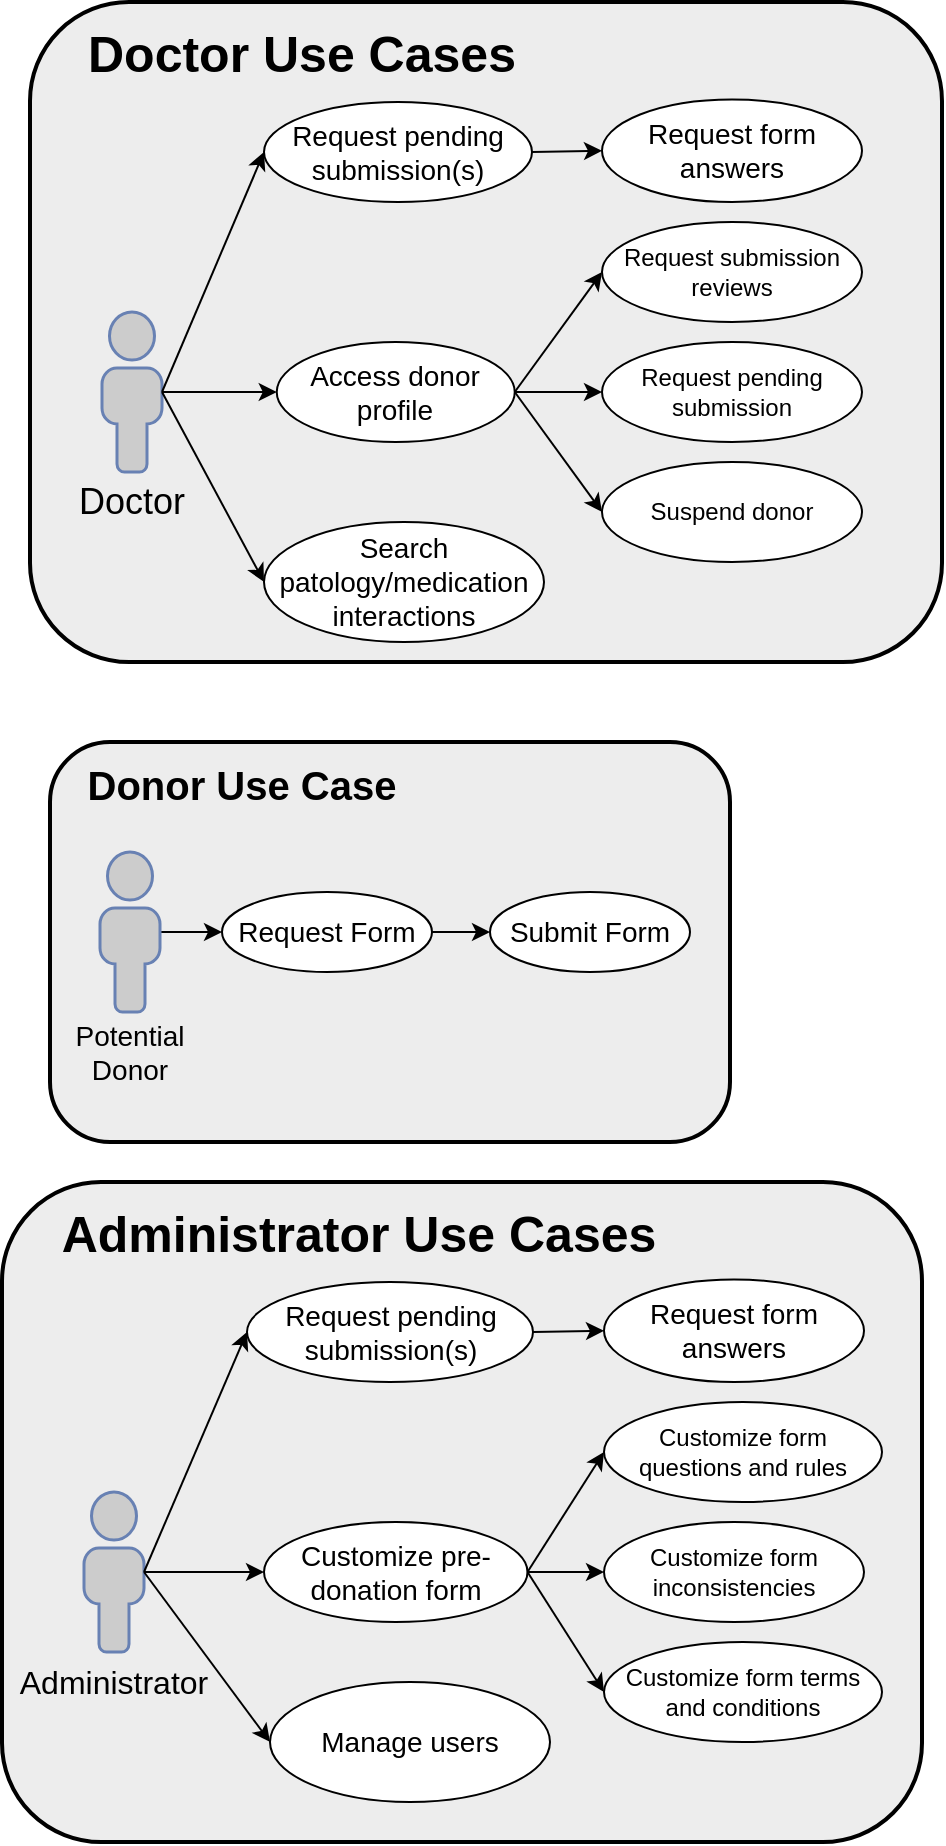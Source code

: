<mxfile version="24.0.7" type="device">
  <diagram name="Page-1" id="F4AoScI9kG93jQlZJRK2">
    <mxGraphModel dx="1302" dy="1844" grid="1" gridSize="10" guides="1" tooltips="1" connect="1" arrows="1" fold="1" page="1" pageScale="1" pageWidth="827" pageHeight="1169" math="0" shadow="0">
      <root>
        <mxCell id="0" />
        <mxCell id="1" parent="0" />
        <UserObject label="" link="https://cdn.discordapp.com/attachments/917072131953676336/1280960484094513243/image.png?ex=66d9faea&amp;is=66d8a96a&amp;hm=155da38c909e6710c7a3c6411abfa25d7c5ebacb428bd44158f6a50b6865319c&amp;" id="IbkcX1ktQZ32MarA_v1--1">
          <mxCell style="rounded=1;whiteSpace=wrap;html=1;strokeWidth=2;fillColor=#EDEDED;" parent="1" vertex="1">
            <mxGeometry x="164" y="-740" width="340" height="200" as="geometry" />
          </mxCell>
        </UserObject>
        <mxCell id="IbkcX1ktQZ32MarA_v1--7" style="edgeStyle=orthogonalEdgeStyle;rounded=0;orthogonalLoop=1;jettySize=auto;html=1;exitX=1;exitY=0.5;exitDx=0;exitDy=0;exitPerimeter=0;entryX=0;entryY=0.5;entryDx=0;entryDy=0;" parent="1" source="IbkcX1ktQZ32MarA_v1--2" target="IbkcX1ktQZ32MarA_v1--4" edge="1">
          <mxGeometry relative="1" as="geometry" />
        </mxCell>
        <mxCell id="IbkcX1ktQZ32MarA_v1--2" value="" style="fontColor=#0066CC;verticalAlign=top;verticalLabelPosition=bottom;labelPosition=center;align=center;html=1;outlineConnect=0;fillColor=#CCCCCC;strokeColor=#6881B3;gradientColor=none;gradientDirection=north;strokeWidth=2;shape=mxgraph.networks.user_male;" parent="1" vertex="1">
          <mxGeometry x="189" y="-685" width="30" height="80" as="geometry" />
        </mxCell>
        <mxCell id="IbkcX1ktQZ32MarA_v1--3" value="&lt;font size=&quot;1&quot; style=&quot;&quot;&gt;&lt;b style=&quot;font-size: 20px;&quot;&gt;Donor Use Case&lt;/b&gt;&lt;/font&gt;" style="text;html=1;align=center;verticalAlign=middle;whiteSpace=wrap;rounded=0;" parent="1" vertex="1">
          <mxGeometry x="165" y="-734" width="190" height="30" as="geometry" />
        </mxCell>
        <mxCell id="IbkcX1ktQZ32MarA_v1--8" style="edgeStyle=orthogonalEdgeStyle;rounded=0;orthogonalLoop=1;jettySize=auto;html=1;exitX=1;exitY=0.5;exitDx=0;exitDy=0;entryX=0;entryY=0.5;entryDx=0;entryDy=0;" parent="1" source="IbkcX1ktQZ32MarA_v1--4" target="IbkcX1ktQZ32MarA_v1--5" edge="1">
          <mxGeometry relative="1" as="geometry" />
        </mxCell>
        <mxCell id="IbkcX1ktQZ32MarA_v1--4" value="&lt;font style=&quot;font-size: 14px;&quot;&gt;Request Form&lt;/font&gt;" style="ellipse;whiteSpace=wrap;html=1;" parent="1" vertex="1">
          <mxGeometry x="250" y="-665" width="105" height="40" as="geometry" />
        </mxCell>
        <mxCell id="IbkcX1ktQZ32MarA_v1--5" value="&lt;font style=&quot;font-size: 14px;&quot;&gt;Submit Form&lt;/font&gt;" style="ellipse;whiteSpace=wrap;html=1;" parent="1" vertex="1">
          <mxGeometry x="384" y="-665" width="100" height="40" as="geometry" />
        </mxCell>
        <mxCell id="IbkcX1ktQZ32MarA_v1--6" value="&lt;font style=&quot;font-size: 14px;&quot;&gt;Potential Donor&lt;/font&gt;" style="text;html=1;align=center;verticalAlign=middle;whiteSpace=wrap;rounded=0;" parent="1" vertex="1">
          <mxGeometry x="174" y="-600" width="60" height="30" as="geometry" />
        </mxCell>
        <UserObject label="" link="https://cdn.discordapp.com/attachments/917072131953676336/1280960484094513243/image.png?ex=66d9faea&amp;is=66d8a96a&amp;hm=155da38c909e6710c7a3c6411abfa25d7c5ebacb428bd44158f6a50b6865319c&amp;" id="s2NTTQVucPvqK9ohT-hN-1">
          <mxCell style="rounded=1;whiteSpace=wrap;html=1;strokeWidth=2;fillColor=#EDEDED;" vertex="1" parent="1">
            <mxGeometry x="154" y="-1110" width="456" height="330" as="geometry" />
          </mxCell>
        </UserObject>
        <mxCell id="s2NTTQVucPvqK9ohT-hN-3" value="" style="fontColor=#0066CC;verticalAlign=top;verticalLabelPosition=bottom;labelPosition=center;align=center;html=1;outlineConnect=0;fillColor=#CCCCCC;strokeColor=#6881B3;gradientColor=none;gradientDirection=north;strokeWidth=2;shape=mxgraph.networks.user_male;" vertex="1" parent="1">
          <mxGeometry x="190" y="-955" width="30" height="80" as="geometry" />
        </mxCell>
        <mxCell id="s2NTTQVucPvqK9ohT-hN-4" value="&lt;b style=&quot;&quot;&gt;&lt;font style=&quot;font-size: 25px;&quot;&gt;Doctor Use Cases&lt;/font&gt;&lt;/b&gt;" style="text;html=1;align=center;verticalAlign=middle;whiteSpace=wrap;rounded=0;" vertex="1" parent="1">
          <mxGeometry x="165" y="-1100" width="250" height="30" as="geometry" />
        </mxCell>
        <mxCell id="s2NTTQVucPvqK9ohT-hN-6" value="&lt;font style=&quot;font-size: 14px;&quot;&gt;Search patology/medication interactions&lt;/font&gt;" style="ellipse;whiteSpace=wrap;html=1;" vertex="1" parent="1">
          <mxGeometry x="271" y="-850" width="140" height="60" as="geometry" />
        </mxCell>
        <mxCell id="s2NTTQVucPvqK9ohT-hN-8" value="&lt;font style=&quot;font-size: 18px;&quot;&gt;Doctor&lt;/font&gt;" style="text;html=1;align=center;verticalAlign=middle;whiteSpace=wrap;rounded=0;" vertex="1" parent="1">
          <mxGeometry x="175" y="-875" width="60" height="30" as="geometry" />
        </mxCell>
        <mxCell id="s2NTTQVucPvqK9ohT-hN-10" value="" style="endArrow=classic;html=1;rounded=0;exitX=1;exitY=0.5;exitDx=0;exitDy=0;exitPerimeter=0;entryX=0;entryY=0.5;entryDx=0;entryDy=0;" edge="1" parent="1" source="s2NTTQVucPvqK9ohT-hN-3" target="s2NTTQVucPvqK9ohT-hN-6">
          <mxGeometry width="50" height="50" relative="1" as="geometry">
            <mxPoint x="370" y="-770" as="sourcePoint" />
            <mxPoint x="420" y="-820" as="targetPoint" />
          </mxGeometry>
        </mxCell>
        <mxCell id="s2NTTQVucPvqK9ohT-hN-11" value="" style="endArrow=classic;html=1;rounded=0;exitX=1;exitY=0.5;exitDx=0;exitDy=0;exitPerimeter=0;entryX=0;entryY=0.5;entryDx=0;entryDy=0;" edge="1" parent="1" source="s2NTTQVucPvqK9ohT-hN-3" target="s2NTTQVucPvqK9ohT-hN-15">
          <mxGeometry width="50" height="50" relative="1" as="geometry">
            <mxPoint x="235" y="-930" as="sourcePoint" />
            <mxPoint x="270" y="-940" as="targetPoint" />
          </mxGeometry>
        </mxCell>
        <mxCell id="s2NTTQVucPvqK9ohT-hN-14" value="" style="endArrow=classic;html=1;rounded=0;entryX=0;entryY=0.5;entryDx=0;entryDy=0;exitX=1;exitY=0.5;exitDx=0;exitDy=0;exitPerimeter=0;" edge="1" parent="1" source="s2NTTQVucPvqK9ohT-hN-3" target="s2NTTQVucPvqK9ohT-hN-16">
          <mxGeometry width="50" height="50" relative="1" as="geometry">
            <mxPoint x="220" y="-940" as="sourcePoint" />
            <mxPoint x="270" y="-1000" as="targetPoint" />
          </mxGeometry>
        </mxCell>
        <mxCell id="s2NTTQVucPvqK9ohT-hN-15" value="&lt;font style=&quot;font-size: 14px;&quot;&gt;Access donor profile&lt;/font&gt;" style="ellipse;whiteSpace=wrap;html=1;" vertex="1" parent="1">
          <mxGeometry x="277.37" y="-940" width="119" height="50" as="geometry" />
        </mxCell>
        <mxCell id="s2NTTQVucPvqK9ohT-hN-16" value="&lt;font style=&quot;font-size: 14px;&quot;&gt;Request pending submission(s)&lt;/font&gt;" style="ellipse;whiteSpace=wrap;html=1;" vertex="1" parent="1">
          <mxGeometry x="271" y="-1060" width="134" height="50" as="geometry" />
        </mxCell>
        <mxCell id="s2NTTQVucPvqK9ohT-hN-17" value="&lt;font style=&quot;font-size: 14px;&quot;&gt;Request form answers&lt;/font&gt;" style="ellipse;whiteSpace=wrap;html=1;" vertex="1" parent="1">
          <mxGeometry x="440" y="-1061.25" width="130" height="51.25" as="geometry" />
        </mxCell>
        <mxCell id="s2NTTQVucPvqK9ohT-hN-18" value="" style="endArrow=classic;html=1;rounded=0;exitX=1;exitY=0.5;exitDx=0;exitDy=0;entryX=0;entryY=0.5;entryDx=0;entryDy=0;" edge="1" parent="1" source="s2NTTQVucPvqK9ohT-hN-16" target="s2NTTQVucPvqK9ohT-hN-17">
          <mxGeometry width="50" height="50" relative="1" as="geometry">
            <mxPoint x="235" y="-930" as="sourcePoint" />
            <mxPoint x="280" y="-930" as="targetPoint" />
          </mxGeometry>
        </mxCell>
        <mxCell id="s2NTTQVucPvqK9ohT-hN-19" value="Request submission reviews" style="ellipse;whiteSpace=wrap;html=1;" vertex="1" parent="1">
          <mxGeometry x="440" y="-1000" width="130" height="50" as="geometry" />
        </mxCell>
        <mxCell id="s2NTTQVucPvqK9ohT-hN-20" value="Request pending submission" style="ellipse;whiteSpace=wrap;html=1;" vertex="1" parent="1">
          <mxGeometry x="440" y="-940" width="130" height="50" as="geometry" />
        </mxCell>
        <mxCell id="s2NTTQVucPvqK9ohT-hN-21" value="Suspend donor" style="ellipse;whiteSpace=wrap;html=1;" vertex="1" parent="1">
          <mxGeometry x="440" y="-880" width="130" height="50" as="geometry" />
        </mxCell>
        <mxCell id="s2NTTQVucPvqK9ohT-hN-22" value="" style="endArrow=classic;html=1;rounded=0;exitX=1;exitY=0.5;exitDx=0;exitDy=0;entryX=0;entryY=0.5;entryDx=0;entryDy=0;" edge="1" parent="1" source="s2NTTQVucPvqK9ohT-hN-15" target="s2NTTQVucPvqK9ohT-hN-19">
          <mxGeometry width="50" height="50" relative="1" as="geometry">
            <mxPoint x="400" y="-1025" as="sourcePoint" />
            <mxPoint x="450" y="-1026" as="targetPoint" />
          </mxGeometry>
        </mxCell>
        <mxCell id="s2NTTQVucPvqK9ohT-hN-23" value="" style="endArrow=classic;html=1;rounded=0;exitX=1;exitY=0.5;exitDx=0;exitDy=0;entryX=0;entryY=0.5;entryDx=0;entryDy=0;" edge="1" parent="1" source="s2NTTQVucPvqK9ohT-hN-15" target="s2NTTQVucPvqK9ohT-hN-20">
          <mxGeometry width="50" height="50" relative="1" as="geometry">
            <mxPoint x="400" y="-905" as="sourcePoint" />
            <mxPoint x="440" y="-965" as="targetPoint" />
          </mxGeometry>
        </mxCell>
        <mxCell id="s2NTTQVucPvqK9ohT-hN-24" value="" style="endArrow=classic;html=1;rounded=0;exitX=1;exitY=0.5;exitDx=0;exitDy=0;entryX=0;entryY=0.5;entryDx=0;entryDy=0;" edge="1" parent="1" source="s2NTTQVucPvqK9ohT-hN-15" target="s2NTTQVucPvqK9ohT-hN-21">
          <mxGeometry width="50" height="50" relative="1" as="geometry">
            <mxPoint x="400" y="-905" as="sourcePoint" />
            <mxPoint x="440" y="-905" as="targetPoint" />
          </mxGeometry>
        </mxCell>
        <UserObject label="" link="https://cdn.discordapp.com/attachments/917072131953676336/1280960484094513243/image.png?ex=66d9faea&amp;is=66d8a96a&amp;hm=155da38c909e6710c7a3c6411abfa25d7c5ebacb428bd44158f6a50b6865319c&amp;" id="s2NTTQVucPvqK9ohT-hN-26">
          <mxCell style="rounded=1;whiteSpace=wrap;html=1;strokeWidth=2;fillColor=#EDEDED;" vertex="1" parent="1">
            <mxGeometry x="140" y="-520" width="460" height="330" as="geometry" />
          </mxCell>
        </UserObject>
        <mxCell id="s2NTTQVucPvqK9ohT-hN-27" value="" style="fontColor=#0066CC;verticalAlign=top;verticalLabelPosition=bottom;labelPosition=center;align=center;html=1;outlineConnect=0;fillColor=#CCCCCC;strokeColor=#6881B3;gradientColor=none;gradientDirection=north;strokeWidth=2;shape=mxgraph.networks.user_male;" vertex="1" parent="1">
          <mxGeometry x="181" y="-365" width="30" height="80" as="geometry" />
        </mxCell>
        <mxCell id="s2NTTQVucPvqK9ohT-hN-28" value="&lt;b style=&quot;&quot;&gt;&lt;font style=&quot;font-size: 25px;&quot;&gt;Administrator Use Cases&lt;/font&gt;&lt;/b&gt;" style="text;html=1;align=center;verticalAlign=middle;whiteSpace=wrap;rounded=0;" vertex="1" parent="1">
          <mxGeometry x="164" y="-510" width="309" height="30" as="geometry" />
        </mxCell>
        <mxCell id="s2NTTQVucPvqK9ohT-hN-29" value="&lt;font style=&quot;font-size: 14px;&quot;&gt;Manage users&lt;/font&gt;" style="ellipse;whiteSpace=wrap;html=1;" vertex="1" parent="1">
          <mxGeometry x="274" y="-270" width="140" height="60" as="geometry" />
        </mxCell>
        <mxCell id="s2NTTQVucPvqK9ohT-hN-30" value="&lt;font style=&quot;font-size: 16px;&quot;&gt;Administrator&lt;/font&gt;" style="text;html=1;align=center;verticalAlign=middle;whiteSpace=wrap;rounded=0;" vertex="1" parent="1">
          <mxGeometry x="166" y="-285" width="60" height="30" as="geometry" />
        </mxCell>
        <mxCell id="s2NTTQVucPvqK9ohT-hN-31" value="" style="endArrow=classic;html=1;rounded=0;exitX=1;exitY=0.5;exitDx=0;exitDy=0;exitPerimeter=0;entryX=0;entryY=0.5;entryDx=0;entryDy=0;" edge="1" parent="1" source="s2NTTQVucPvqK9ohT-hN-27" target="s2NTTQVucPvqK9ohT-hN-29">
          <mxGeometry width="50" height="50" relative="1" as="geometry">
            <mxPoint x="371" y="-180" as="sourcePoint" />
            <mxPoint x="421" y="-230" as="targetPoint" />
          </mxGeometry>
        </mxCell>
        <mxCell id="s2NTTQVucPvqK9ohT-hN-32" value="" style="endArrow=classic;html=1;rounded=0;exitX=1;exitY=0.5;exitDx=0;exitDy=0;exitPerimeter=0;entryX=0;entryY=0.5;entryDx=0;entryDy=0;" edge="1" parent="1" source="s2NTTQVucPvqK9ohT-hN-27" target="s2NTTQVucPvqK9ohT-hN-34">
          <mxGeometry width="50" height="50" relative="1" as="geometry">
            <mxPoint x="236" y="-340" as="sourcePoint" />
            <mxPoint x="271" y="-350" as="targetPoint" />
          </mxGeometry>
        </mxCell>
        <mxCell id="s2NTTQVucPvqK9ohT-hN-33" value="" style="endArrow=classic;html=1;rounded=0;entryX=0;entryY=0.5;entryDx=0;entryDy=0;exitX=1;exitY=0.5;exitDx=0;exitDy=0;exitPerimeter=0;" edge="1" parent="1" source="s2NTTQVucPvqK9ohT-hN-27" target="s2NTTQVucPvqK9ohT-hN-35">
          <mxGeometry width="50" height="50" relative="1" as="geometry">
            <mxPoint x="221" y="-350" as="sourcePoint" />
            <mxPoint x="271" y="-410" as="targetPoint" />
          </mxGeometry>
        </mxCell>
        <mxCell id="s2NTTQVucPvqK9ohT-hN-34" value="&lt;font style=&quot;font-size: 14px;&quot;&gt;Customize pre-donation form&lt;/font&gt;" style="ellipse;whiteSpace=wrap;html=1;" vertex="1" parent="1">
          <mxGeometry x="271" y="-350" width="131.75" height="50" as="geometry" />
        </mxCell>
        <mxCell id="s2NTTQVucPvqK9ohT-hN-35" value="&lt;font style=&quot;font-size: 14px;&quot;&gt;Request pending submission(s)&lt;/font&gt;" style="ellipse;whiteSpace=wrap;html=1;" vertex="1" parent="1">
          <mxGeometry x="262.5" y="-470" width="143" height="50" as="geometry" />
        </mxCell>
        <mxCell id="s2NTTQVucPvqK9ohT-hN-36" value="&lt;font style=&quot;font-size: 14px;&quot;&gt;Request form answers&lt;/font&gt;" style="ellipse;whiteSpace=wrap;html=1;" vertex="1" parent="1">
          <mxGeometry x="441" y="-471.25" width="130" height="51.25" as="geometry" />
        </mxCell>
        <mxCell id="s2NTTQVucPvqK9ohT-hN-37" value="" style="endArrow=classic;html=1;rounded=0;exitX=1;exitY=0.5;exitDx=0;exitDy=0;entryX=0;entryY=0.5;entryDx=0;entryDy=0;" edge="1" parent="1" source="s2NTTQVucPvqK9ohT-hN-35" target="s2NTTQVucPvqK9ohT-hN-36">
          <mxGeometry width="50" height="50" relative="1" as="geometry">
            <mxPoint x="236" y="-340" as="sourcePoint" />
            <mxPoint x="281" y="-340" as="targetPoint" />
          </mxGeometry>
        </mxCell>
        <mxCell id="s2NTTQVucPvqK9ohT-hN-38" value="Customize form questions and rules" style="ellipse;whiteSpace=wrap;html=1;" vertex="1" parent="1">
          <mxGeometry x="441" y="-410" width="139" height="50" as="geometry" />
        </mxCell>
        <mxCell id="s2NTTQVucPvqK9ohT-hN-39" value="Customize form inconsistencies" style="ellipse;whiteSpace=wrap;html=1;" vertex="1" parent="1">
          <mxGeometry x="441" y="-350" width="130" height="50" as="geometry" />
        </mxCell>
        <mxCell id="s2NTTQVucPvqK9ohT-hN-40" value="Customize form terms and conditions" style="ellipse;whiteSpace=wrap;html=1;" vertex="1" parent="1">
          <mxGeometry x="441" y="-290" width="139" height="50" as="geometry" />
        </mxCell>
        <mxCell id="s2NTTQVucPvqK9ohT-hN-41" value="" style="endArrow=classic;html=1;rounded=0;exitX=1;exitY=0.5;exitDx=0;exitDy=0;entryX=0;entryY=0.5;entryDx=0;entryDy=0;" edge="1" parent="1" source="s2NTTQVucPvqK9ohT-hN-34" target="s2NTTQVucPvqK9ohT-hN-38">
          <mxGeometry width="50" height="50" relative="1" as="geometry">
            <mxPoint x="401" y="-435" as="sourcePoint" />
            <mxPoint x="451" y="-436" as="targetPoint" />
          </mxGeometry>
        </mxCell>
        <mxCell id="s2NTTQVucPvqK9ohT-hN-42" value="" style="endArrow=classic;html=1;rounded=0;exitX=1;exitY=0.5;exitDx=0;exitDy=0;entryX=0;entryY=0.5;entryDx=0;entryDy=0;" edge="1" parent="1" source="s2NTTQVucPvqK9ohT-hN-34" target="s2NTTQVucPvqK9ohT-hN-39">
          <mxGeometry width="50" height="50" relative="1" as="geometry">
            <mxPoint x="401" y="-315" as="sourcePoint" />
            <mxPoint x="441" y="-375" as="targetPoint" />
          </mxGeometry>
        </mxCell>
        <mxCell id="s2NTTQVucPvqK9ohT-hN-43" value="" style="endArrow=classic;html=1;rounded=0;exitX=1;exitY=0.5;exitDx=0;exitDy=0;entryX=0;entryY=0.5;entryDx=0;entryDy=0;" edge="1" parent="1" source="s2NTTQVucPvqK9ohT-hN-34" target="s2NTTQVucPvqK9ohT-hN-40">
          <mxGeometry width="50" height="50" relative="1" as="geometry">
            <mxPoint x="401" y="-315" as="sourcePoint" />
            <mxPoint x="441" y="-315" as="targetPoint" />
          </mxGeometry>
        </mxCell>
      </root>
    </mxGraphModel>
  </diagram>
</mxfile>
